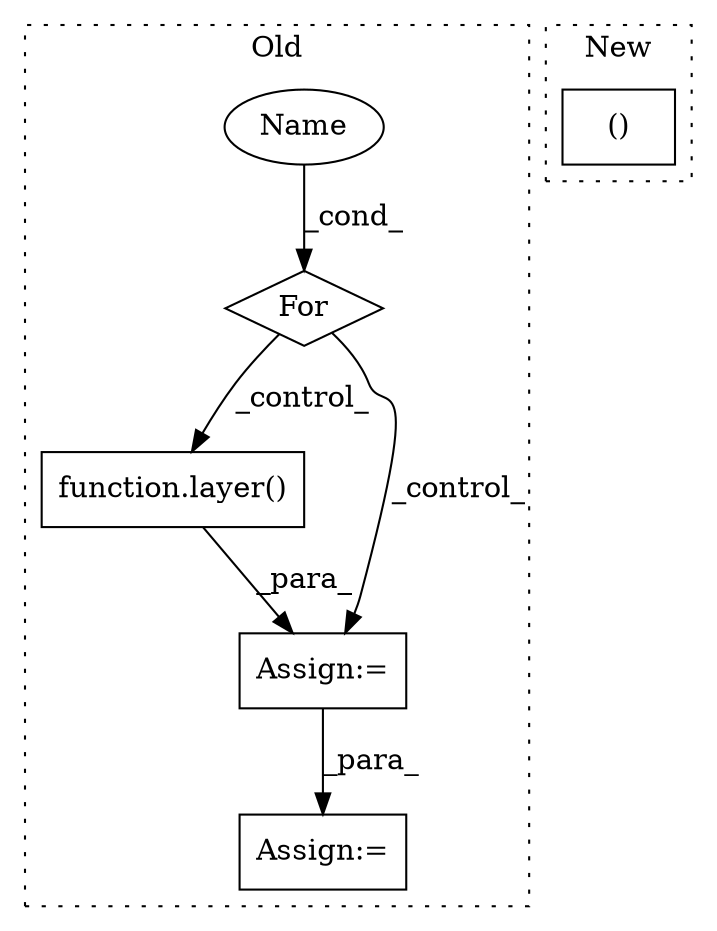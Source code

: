 digraph G {
subgraph cluster0 {
1 [label="function.layer()" a="75" s="8282,8289" l="6,1" shape="box"];
3 [label="Assign:=" a="68" s="8279" l="3" shape="box"];
4 [label="Name" a="87" s="8243" l="5" shape="ellipse"];
5 [label="For" a="107" s="8239,8264" l="4,14" shape="diamond"];
6 [label="Assign:=" a="68" s="8344" l="3" shape="box"];
label = "Old";
style="dotted";
}
subgraph cluster1 {
2 [label="()" a="54" s="7741" l="20" shape="box"];
label = "New";
style="dotted";
}
1 -> 3 [label="_para_"];
3 -> 6 [label="_para_"];
4 -> 5 [label="_cond_"];
5 -> 3 [label="_control_"];
5 -> 1 [label="_control_"];
}